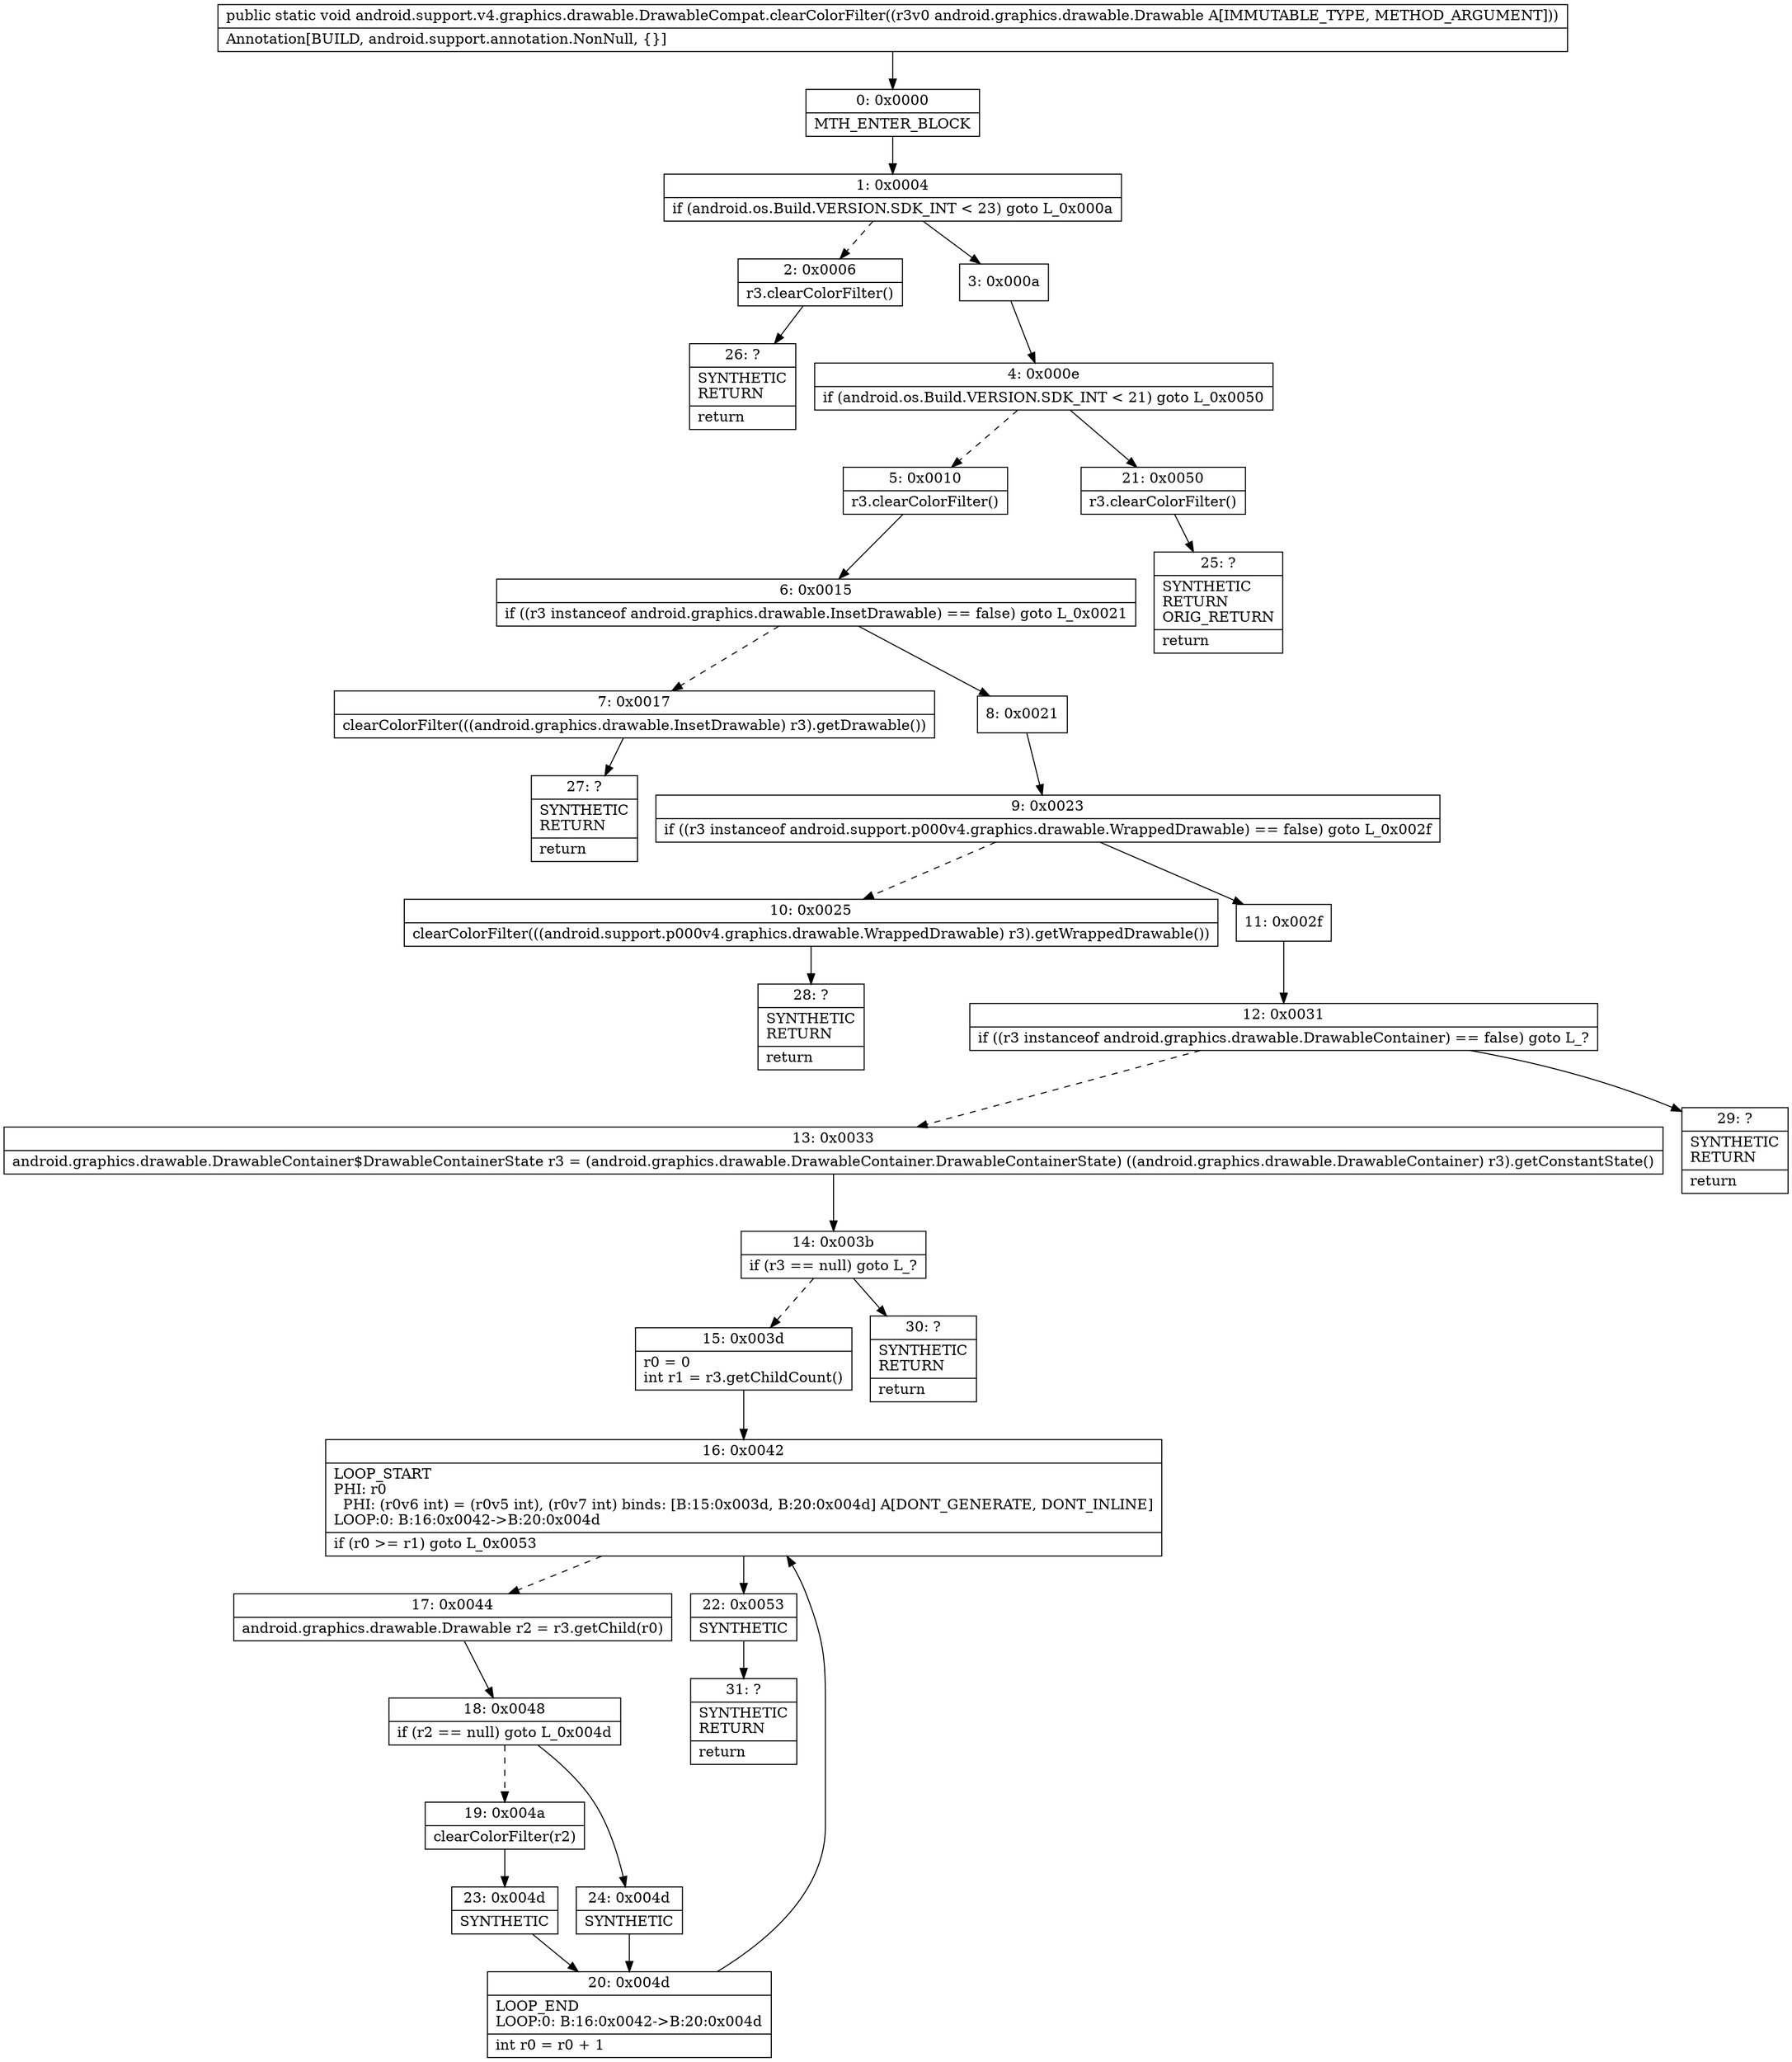 digraph "CFG forandroid.support.v4.graphics.drawable.DrawableCompat.clearColorFilter(Landroid\/graphics\/drawable\/Drawable;)V" {
Node_0 [shape=record,label="{0\:\ 0x0000|MTH_ENTER_BLOCK\l}"];
Node_1 [shape=record,label="{1\:\ 0x0004|if (android.os.Build.VERSION.SDK_INT \< 23) goto L_0x000a\l}"];
Node_2 [shape=record,label="{2\:\ 0x0006|r3.clearColorFilter()\l}"];
Node_3 [shape=record,label="{3\:\ 0x000a}"];
Node_4 [shape=record,label="{4\:\ 0x000e|if (android.os.Build.VERSION.SDK_INT \< 21) goto L_0x0050\l}"];
Node_5 [shape=record,label="{5\:\ 0x0010|r3.clearColorFilter()\l}"];
Node_6 [shape=record,label="{6\:\ 0x0015|if ((r3 instanceof android.graphics.drawable.InsetDrawable) == false) goto L_0x0021\l}"];
Node_7 [shape=record,label="{7\:\ 0x0017|clearColorFilter(((android.graphics.drawable.InsetDrawable) r3).getDrawable())\l}"];
Node_8 [shape=record,label="{8\:\ 0x0021}"];
Node_9 [shape=record,label="{9\:\ 0x0023|if ((r3 instanceof android.support.p000v4.graphics.drawable.WrappedDrawable) == false) goto L_0x002f\l}"];
Node_10 [shape=record,label="{10\:\ 0x0025|clearColorFilter(((android.support.p000v4.graphics.drawable.WrappedDrawable) r3).getWrappedDrawable())\l}"];
Node_11 [shape=record,label="{11\:\ 0x002f}"];
Node_12 [shape=record,label="{12\:\ 0x0031|if ((r3 instanceof android.graphics.drawable.DrawableContainer) == false) goto L_?\l}"];
Node_13 [shape=record,label="{13\:\ 0x0033|android.graphics.drawable.DrawableContainer$DrawableContainerState r3 = (android.graphics.drawable.DrawableContainer.DrawableContainerState) ((android.graphics.drawable.DrawableContainer) r3).getConstantState()\l}"];
Node_14 [shape=record,label="{14\:\ 0x003b|if (r3 == null) goto L_?\l}"];
Node_15 [shape=record,label="{15\:\ 0x003d|r0 = 0\lint r1 = r3.getChildCount()\l}"];
Node_16 [shape=record,label="{16\:\ 0x0042|LOOP_START\lPHI: r0 \l  PHI: (r0v6 int) = (r0v5 int), (r0v7 int) binds: [B:15:0x003d, B:20:0x004d] A[DONT_GENERATE, DONT_INLINE]\lLOOP:0: B:16:0x0042\-\>B:20:0x004d\l|if (r0 \>= r1) goto L_0x0053\l}"];
Node_17 [shape=record,label="{17\:\ 0x0044|android.graphics.drawable.Drawable r2 = r3.getChild(r0)\l}"];
Node_18 [shape=record,label="{18\:\ 0x0048|if (r2 == null) goto L_0x004d\l}"];
Node_19 [shape=record,label="{19\:\ 0x004a|clearColorFilter(r2)\l}"];
Node_20 [shape=record,label="{20\:\ 0x004d|LOOP_END\lLOOP:0: B:16:0x0042\-\>B:20:0x004d\l|int r0 = r0 + 1\l}"];
Node_21 [shape=record,label="{21\:\ 0x0050|r3.clearColorFilter()\l}"];
Node_22 [shape=record,label="{22\:\ 0x0053|SYNTHETIC\l}"];
Node_23 [shape=record,label="{23\:\ 0x004d|SYNTHETIC\l}"];
Node_24 [shape=record,label="{24\:\ 0x004d|SYNTHETIC\l}"];
Node_25 [shape=record,label="{25\:\ ?|SYNTHETIC\lRETURN\lORIG_RETURN\l|return\l}"];
Node_26 [shape=record,label="{26\:\ ?|SYNTHETIC\lRETURN\l|return\l}"];
Node_27 [shape=record,label="{27\:\ ?|SYNTHETIC\lRETURN\l|return\l}"];
Node_28 [shape=record,label="{28\:\ ?|SYNTHETIC\lRETURN\l|return\l}"];
Node_29 [shape=record,label="{29\:\ ?|SYNTHETIC\lRETURN\l|return\l}"];
Node_30 [shape=record,label="{30\:\ ?|SYNTHETIC\lRETURN\l|return\l}"];
Node_31 [shape=record,label="{31\:\ ?|SYNTHETIC\lRETURN\l|return\l}"];
MethodNode[shape=record,label="{public static void android.support.v4.graphics.drawable.DrawableCompat.clearColorFilter((r3v0 android.graphics.drawable.Drawable A[IMMUTABLE_TYPE, METHOD_ARGUMENT]))  | Annotation[BUILD, android.support.annotation.NonNull, \{\}]\l}"];
MethodNode -> Node_0;
Node_0 -> Node_1;
Node_1 -> Node_2[style=dashed];
Node_1 -> Node_3;
Node_2 -> Node_26;
Node_3 -> Node_4;
Node_4 -> Node_5[style=dashed];
Node_4 -> Node_21;
Node_5 -> Node_6;
Node_6 -> Node_7[style=dashed];
Node_6 -> Node_8;
Node_7 -> Node_27;
Node_8 -> Node_9;
Node_9 -> Node_10[style=dashed];
Node_9 -> Node_11;
Node_10 -> Node_28;
Node_11 -> Node_12;
Node_12 -> Node_13[style=dashed];
Node_12 -> Node_29;
Node_13 -> Node_14;
Node_14 -> Node_15[style=dashed];
Node_14 -> Node_30;
Node_15 -> Node_16;
Node_16 -> Node_17[style=dashed];
Node_16 -> Node_22;
Node_17 -> Node_18;
Node_18 -> Node_19[style=dashed];
Node_18 -> Node_24;
Node_19 -> Node_23;
Node_20 -> Node_16;
Node_21 -> Node_25;
Node_22 -> Node_31;
Node_23 -> Node_20;
Node_24 -> Node_20;
}

